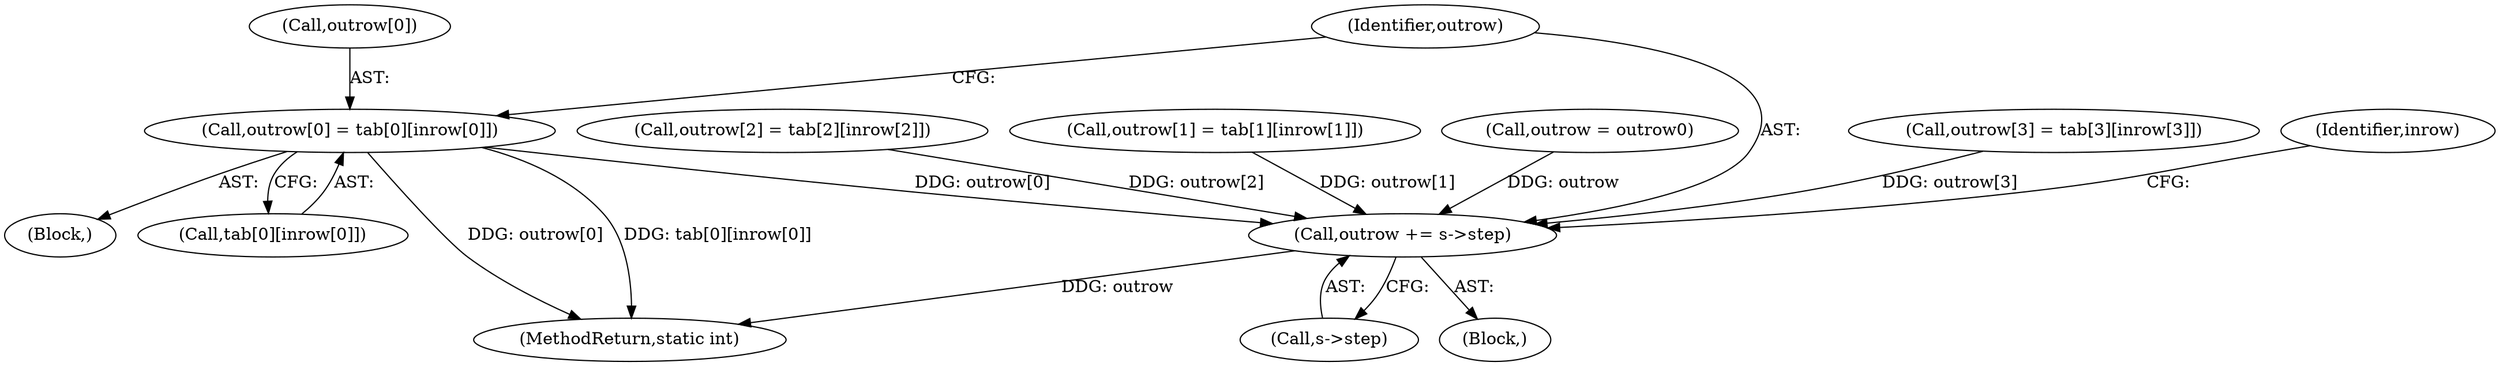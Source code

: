 digraph "0_FFmpeg_e43a0a232dbf6d3c161823c2e07c52e76227a1bc_6@array" {
"1000274" [label="(Call,outrow[0] = tab[0][inrow[0]])"];
"1000285" [label="(Call,outrow += s->step)"];
"1000275" [label="(Call,outrow[0])"];
"1000285" [label="(Call,outrow += s->step)"];
"1000236" [label="(Block,)"];
"1000219" [label="(Call,outrow = outrow0)"];
"1000274" [label="(Call,outrow[0] = tab[0][inrow[0]])"];
"1000286" [label="(Identifier,outrow)"];
"1000278" [label="(Call,tab[0][inrow[0]])"];
"1000231" [label="(Block,)"];
"1000238" [label="(Call,outrow[3] = tab[3][inrow[3]])"];
"1000291" [label="(Identifier,inrow)"];
"1000250" [label="(Call,outrow[2] = tab[2][inrow[2]])"];
"1000287" [label="(Call,s->step)"];
"1000262" [label="(Call,outrow[1] = tab[1][inrow[1]])"];
"1000453" [label="(MethodReturn,static int)"];
"1000274" -> "1000236"  [label="AST: "];
"1000274" -> "1000278"  [label="CFG: "];
"1000275" -> "1000274"  [label="AST: "];
"1000278" -> "1000274"  [label="AST: "];
"1000286" -> "1000274"  [label="CFG: "];
"1000274" -> "1000453"  [label="DDG: outrow[0]"];
"1000274" -> "1000453"  [label="DDG: tab[0][inrow[0]]"];
"1000274" -> "1000285"  [label="DDG: outrow[0]"];
"1000285" -> "1000231"  [label="AST: "];
"1000285" -> "1000287"  [label="CFG: "];
"1000286" -> "1000285"  [label="AST: "];
"1000287" -> "1000285"  [label="AST: "];
"1000291" -> "1000285"  [label="CFG: "];
"1000285" -> "1000453"  [label="DDG: outrow"];
"1000250" -> "1000285"  [label="DDG: outrow[2]"];
"1000262" -> "1000285"  [label="DDG: outrow[1]"];
"1000219" -> "1000285"  [label="DDG: outrow"];
"1000238" -> "1000285"  [label="DDG: outrow[3]"];
}
